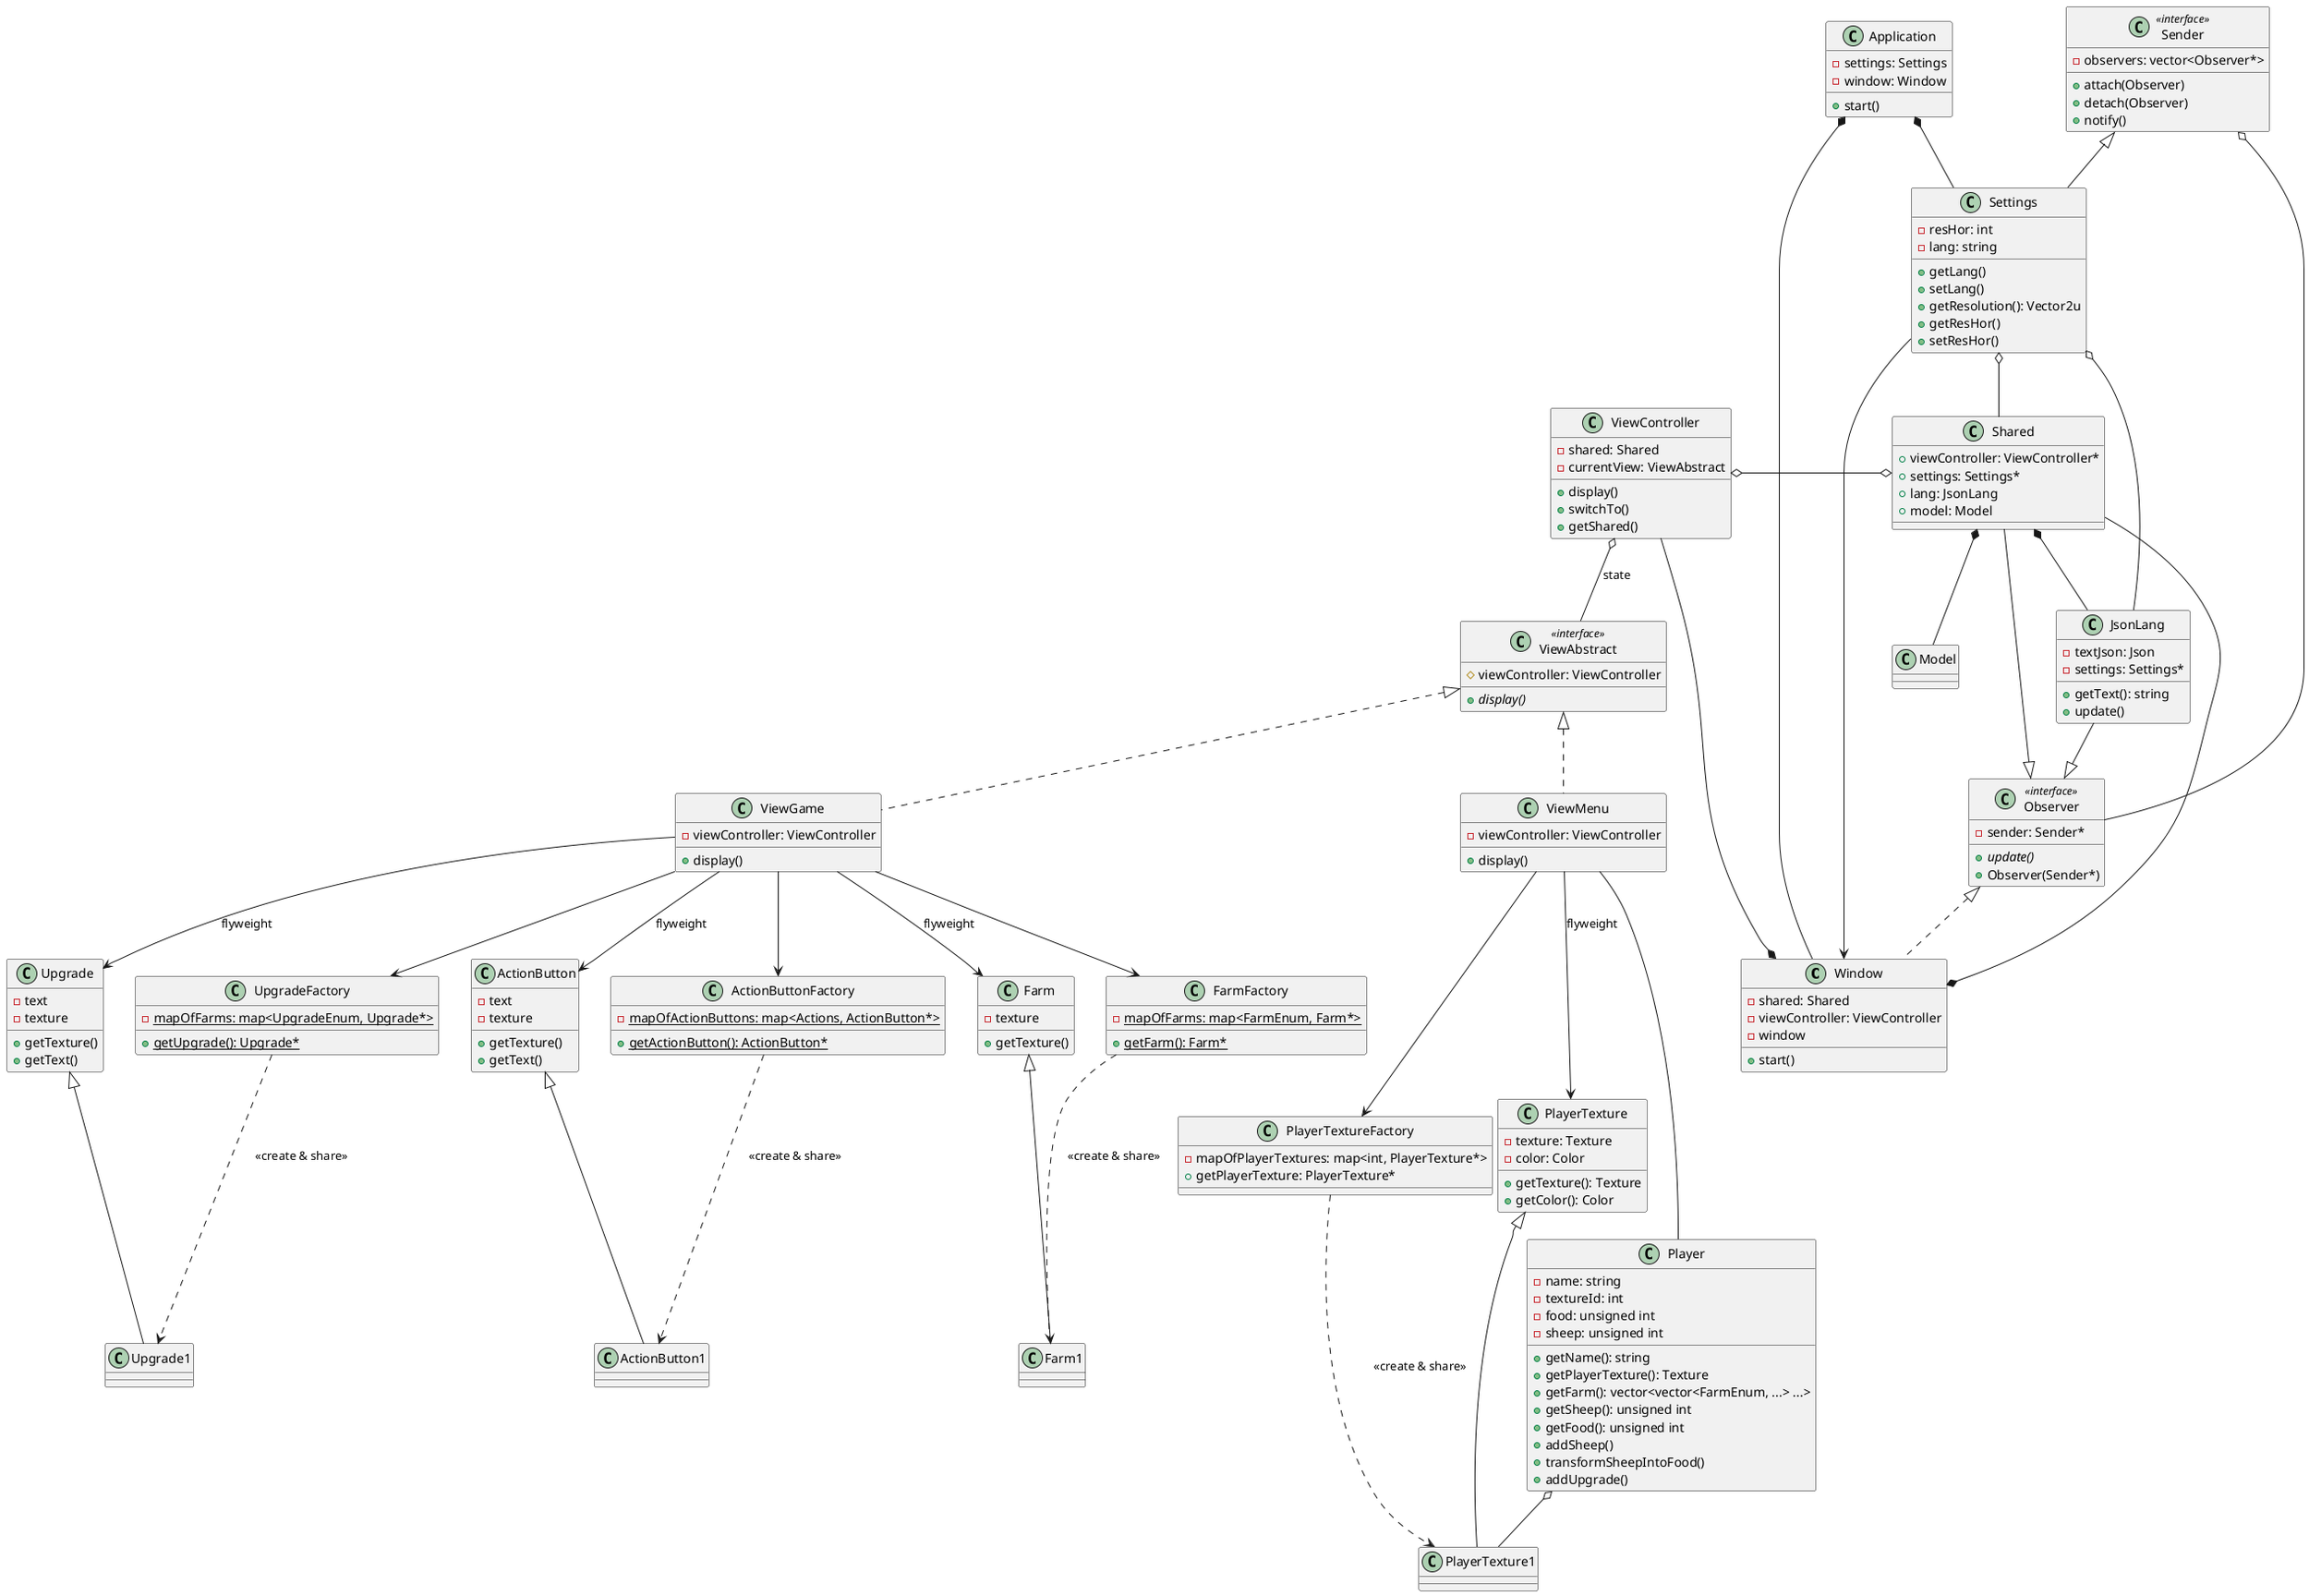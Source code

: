 @startuml

class Window{
    - shared: Shared
    - viewController: ViewController
    - window
    + start()
}

class Shared{
    + viewController: ViewController*
    + settings: Settings*
    + lang: JsonLang
    + model: Model
}

class ViewController{
    - shared: Shared
    - currentView: ViewAbstract
    + display()
    + switchTo()
    + getShared()
}

class ViewMenu{
    - viewController: ViewController
    + display()
}

class ViewAbstract <<interface >>{
    # viewController: ViewController
    + {abstract} display()
}

class Settings {
    - resHor: int
    - lang: string
    + getLang()
    + setLang()
    + getResolution(): Vector2u
    + getResHor()
    + setResHor()
}

class Observer << interface >> {
    - sender: Sender*
    + {abstract}update()
    + Observer(Sender*)
}

class Sender << interface >> {
    - observers: vector<Observer*>
    + attach(Observer)
    + detach(Observer)
    + notify()
}

class Application{
    - settings: Settings
    - window: Window
    + start()
}

class ViewGame{
    - viewController: ViewController
    + display()
}

class ActionButtonFactory {
    - {static} mapOfActionButtons: map<Actions, ActionButton*>
    + {static} getActionButton(): ActionButton*
}

class ActionButton{
    - text
    - texture
    + getTexture()
    + getText()
}

class ActionButton1{
}

class FarmFactory{
    - {static} mapOfFarms: map<FarmEnum, Farm*>
    + {static} getFarm(): Farm*
}

class Farm{
    - texture
    + getTexture()
}
class Farm1{
}

class UpgradeFactory{
    - {static} mapOfFarms: map<UpgradeEnum, Upgrade*>
    + {static} getUpgrade(): Upgrade*
}

class Upgrade{
    - text
    - texture
    + getTexture()
    + getText()
}

class Upgrade1{
}

class PlayerTextureFactory{
    - mapOfPlayerTextures: map<int, PlayerTexture*>
    + getPlayerTexture: PlayerTexture*
}

class PlayerTexture{
    - texture: Texture
    - color: Color
    + getTexture(): Texture
    + getColor(): Color
}

class PlayerTexture1{
}

class JsonLang{
    - textJson: Json
    - settings: Settings*
    + getText(): string
    + update()
}

class Model{
'    - game: Game*
}

class Player {
    - name: string
    - textureId: int
    - food: unsigned int
    - sheep: unsigned int
    + getName(): string
    + getPlayerTexture(): Texture
    + getFarm(): vector<vector<FarmEnum, ...> ...>
    + getSheep(): unsigned int
    + getFood(): unsigned int
    + addSheep()
    + transformSheepIntoFood()
    + addUpgrade()
}

'class Game{
'    - players: vector<Player>
'}

Window *-- ViewController
Window *-- Shared

ViewController o-o Shared
Settings o-- JsonLang
Shared *-- JsonLang
Shared --|> Observer
JsonLang --|> Observer

ViewAbstract <|.. ViewMenu
ViewAbstract <|.. ViewGame
ViewController o-- ViewAbstract: state

PlayerTexture <|-- PlayerTexture1
ViewMenu --> PlayerTextureFactory
ViewMenu --> PlayerTexture: flyweight
PlayerTextureFactory ..> PlayerTexture1: <<create & share>>

ActionButton <|-- ActionButton1
ViewGame --> ActionButtonFactory
ViewGame --> ActionButton: flyweight
ActionButtonFactory ..> ActionButton1: <<create & share>>

Farm <|-- Farm1
ViewGame --> FarmFactory
ViewGame --> Farm: flyweight
FarmFactory ..> Farm1: <<create & share>>

Upgrade <|-- Upgrade1
ViewGame --> UpgradeFactory
ViewGame --> Upgrade: flyweight
UpgradeFactory ..> Upgrade1: <<create & share>>

Sender <|-- Settings
Sender o-- Observer
Observer <|.. Window
Settings --> Window

Application *-- Window
Application *-- Settings

Settings o-- Shared

Shared *-- Model
'Model o-- Game
'Game *-- Player

ViewMenu --- Player
Player o-- PlayerTexture1

@enduml